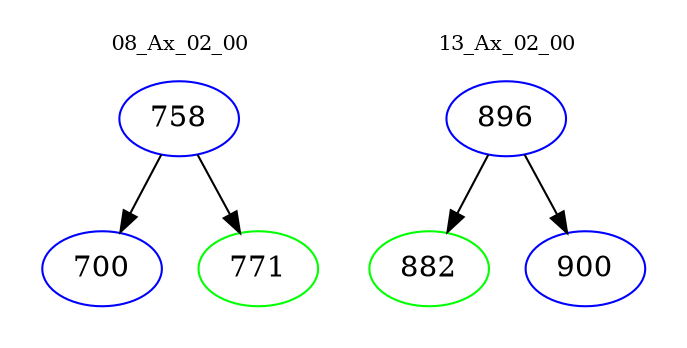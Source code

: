 digraph{
subgraph cluster_0 {
color = white
label = "08_Ax_02_00";
fontsize=10;
T0_758 [label="758", color="blue"]
T0_758 -> T0_700 [color="black"]
T0_700 [label="700", color="blue"]
T0_758 -> T0_771 [color="black"]
T0_771 [label="771", color="green"]
}
subgraph cluster_1 {
color = white
label = "13_Ax_02_00";
fontsize=10;
T1_896 [label="896", color="blue"]
T1_896 -> T1_882 [color="black"]
T1_882 [label="882", color="green"]
T1_896 -> T1_900 [color="black"]
T1_900 [label="900", color="blue"]
}
}
